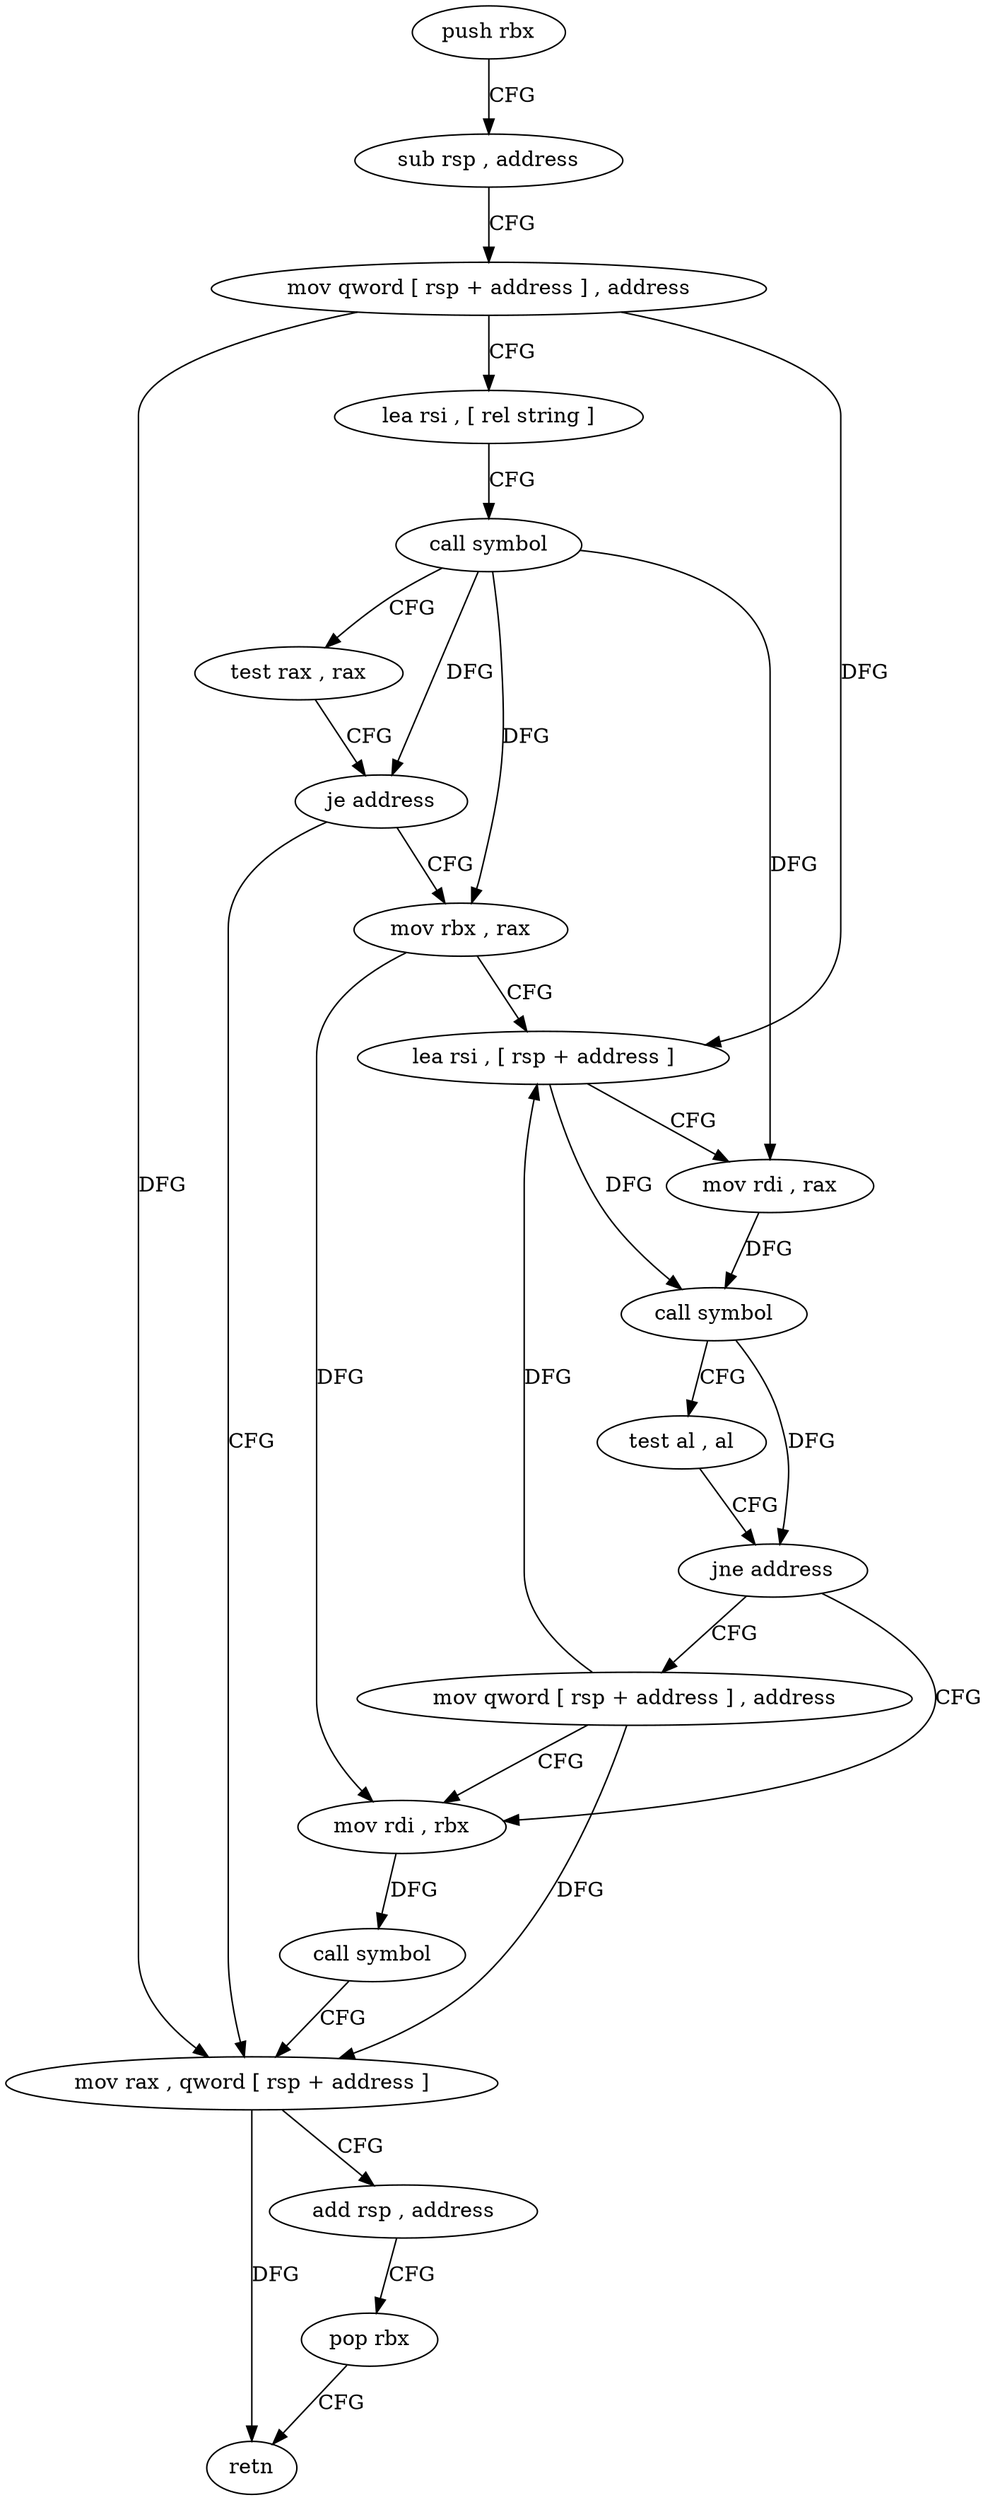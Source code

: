 digraph "func" {
"103136" [label = "push rbx" ]
"103137" [label = "sub rsp , address" ]
"103141" [label = "mov qword [ rsp + address ] , address" ]
"103150" [label = "lea rsi , [ rel string ]" ]
"103157" [label = "call symbol" ]
"103162" [label = "test rax , rax" ]
"103165" [label = "je address" ]
"103204" [label = "mov rax , qword [ rsp + address ]" ]
"103167" [label = "mov rbx , rax" ]
"103209" [label = "add rsp , address" ]
"103213" [label = "pop rbx" ]
"103214" [label = "retn" ]
"103170" [label = "lea rsi , [ rsp + address ]" ]
"103175" [label = "mov rdi , rax" ]
"103178" [label = "call symbol" ]
"103183" [label = "test al , al" ]
"103185" [label = "jne address" ]
"103196" [label = "mov rdi , rbx" ]
"103187" [label = "mov qword [ rsp + address ] , address" ]
"103199" [label = "call symbol" ]
"103136" -> "103137" [ label = "CFG" ]
"103137" -> "103141" [ label = "CFG" ]
"103141" -> "103150" [ label = "CFG" ]
"103141" -> "103204" [ label = "DFG" ]
"103141" -> "103170" [ label = "DFG" ]
"103150" -> "103157" [ label = "CFG" ]
"103157" -> "103162" [ label = "CFG" ]
"103157" -> "103165" [ label = "DFG" ]
"103157" -> "103167" [ label = "DFG" ]
"103157" -> "103175" [ label = "DFG" ]
"103162" -> "103165" [ label = "CFG" ]
"103165" -> "103204" [ label = "CFG" ]
"103165" -> "103167" [ label = "CFG" ]
"103204" -> "103209" [ label = "CFG" ]
"103204" -> "103214" [ label = "DFG" ]
"103167" -> "103170" [ label = "CFG" ]
"103167" -> "103196" [ label = "DFG" ]
"103209" -> "103213" [ label = "CFG" ]
"103213" -> "103214" [ label = "CFG" ]
"103170" -> "103175" [ label = "CFG" ]
"103170" -> "103178" [ label = "DFG" ]
"103175" -> "103178" [ label = "DFG" ]
"103178" -> "103183" [ label = "CFG" ]
"103178" -> "103185" [ label = "DFG" ]
"103183" -> "103185" [ label = "CFG" ]
"103185" -> "103196" [ label = "CFG" ]
"103185" -> "103187" [ label = "CFG" ]
"103196" -> "103199" [ label = "DFG" ]
"103187" -> "103196" [ label = "CFG" ]
"103187" -> "103204" [ label = "DFG" ]
"103187" -> "103170" [ label = "DFG" ]
"103199" -> "103204" [ label = "CFG" ]
}
